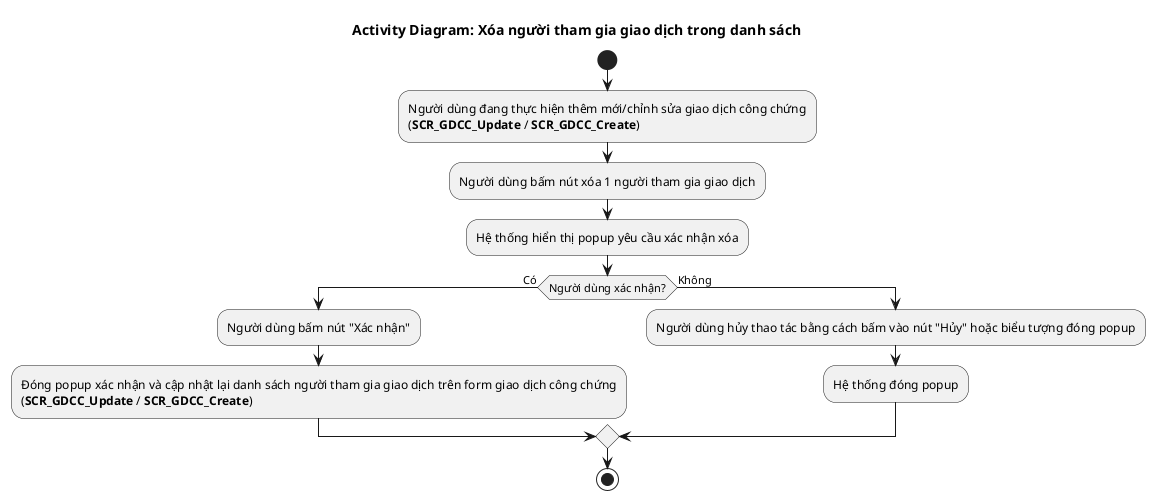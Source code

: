 @startuml AD_NTGGD_Delete
!pragma layout smetana
title Activity Diagram: Xóa người tham gia giao dịch trong danh sách

start
:Người dùng đang thực hiện thêm mới/chỉnh sửa giao dịch công chứng\n(**SCR_GDCC_Update** / **SCR_GDCC_Create**);
:Người dùng bấm nút xóa 1 người tham gia giao dịch;
:Hệ thống hiển thị popup yêu cầu xác nhận xóa;
if (Người dùng xác nhận?) then (Có)
  :Người dùng bấm nút "Xác nhận";
  :Đóng popup xác nhận và cập nhật lại danh sách người tham gia giao dịch trên form giao dịch công chứng\n(**SCR_GDCC_Update** / **SCR_GDCC_Create**);
else (Không)
  :Người dùng hủy thao tác bằng cách bấm vào nút "Hủy" hoặc biểu tượng đóng popup;
  :Hệ thống đóng popup;
endif
stop
@enduml
